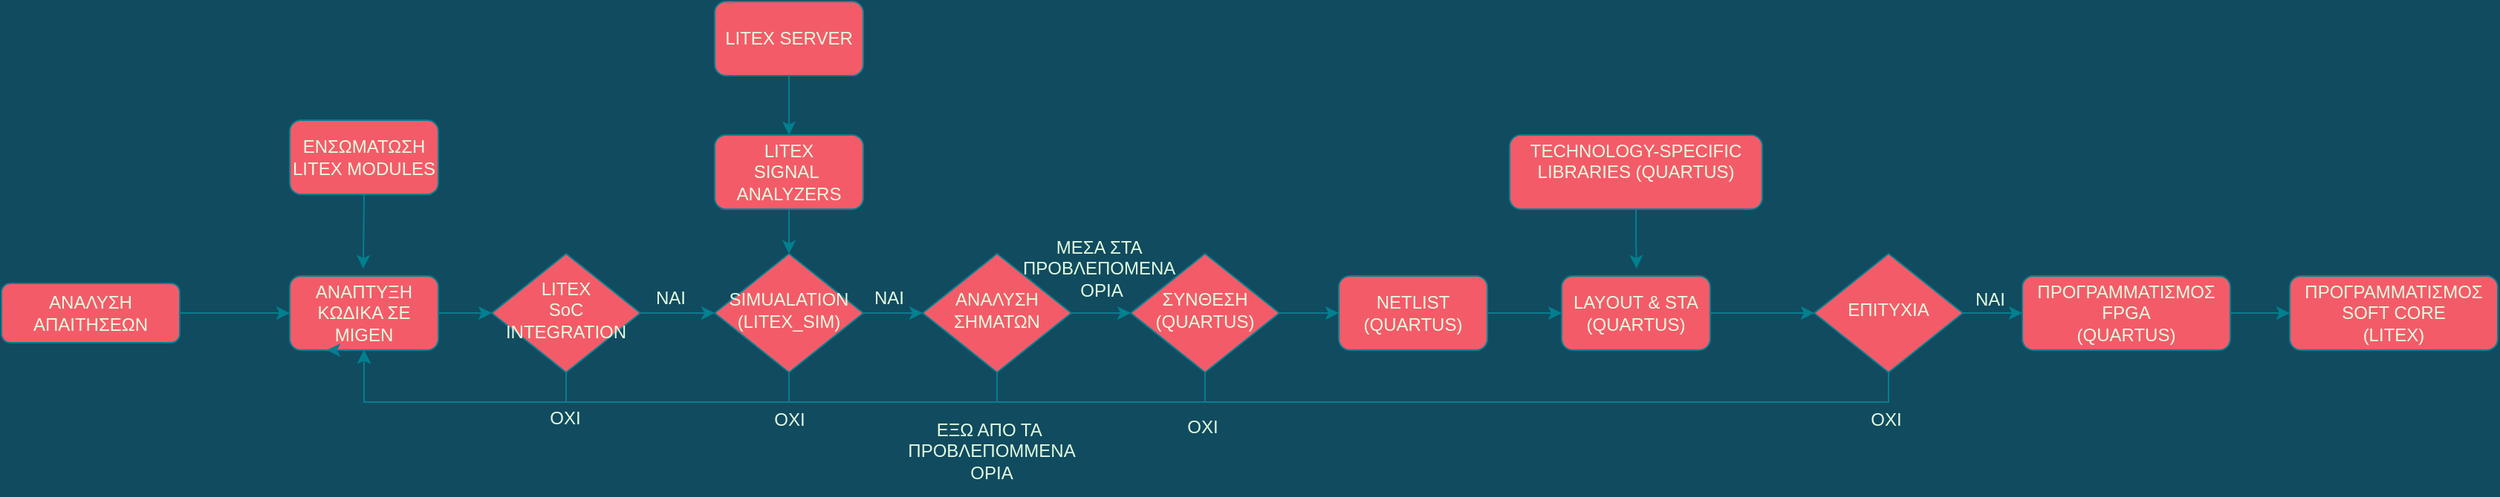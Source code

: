 <mxfile version="20.2.3" type="device"><diagram id="C5RBs43oDa-KdzZeNtuy" name="Page-1"><mxGraphModel dx="1715" dy="986" grid="1" gridSize="10" guides="1" tooltips="1" connect="1" arrows="1" fold="1" page="1" pageScale="1" pageWidth="827" pageHeight="1169" background="#114B5F" math="0" shadow="0"><root><mxCell id="WIyWlLk6GJQsqaUBKTNV-0"/><mxCell id="WIyWlLk6GJQsqaUBKTNV-1" parent="WIyWlLk6GJQsqaUBKTNV-0"/><mxCell id="X-balI2e9UQhPHBPU7mg-12" style="edgeStyle=orthogonalEdgeStyle;rounded=0;orthogonalLoop=1;jettySize=auto;html=1;exitX=1;exitY=0.5;exitDx=0;exitDy=0;entryX=0;entryY=0.5;entryDx=0;entryDy=0;fontColor=#E4FDE1;strokeColor=#028090;fillColor=#F45B69;" edge="1" parent="WIyWlLk6GJQsqaUBKTNV-1" source="WIyWlLk6GJQsqaUBKTNV-3" target="WIyWlLk6GJQsqaUBKTNV-12"><mxGeometry relative="1" as="geometry"/></mxCell><mxCell id="WIyWlLk6GJQsqaUBKTNV-3" value="ΑΝΑΛΥΣΗ ΑΠΑΙΤΗΣΕΩΝ" style="rounded=1;whiteSpace=wrap;html=1;fontSize=12;glass=0;strokeWidth=1;shadow=0;fillColor=#F45B69;strokeColor=#028090;fontColor=#E4FDE1;" parent="WIyWlLk6GJQsqaUBKTNV-1" vertex="1"><mxGeometry x="80" y="320" width="120" height="40" as="geometry"/></mxCell><mxCell id="X-balI2e9UQhPHBPU7mg-15" style="edgeStyle=orthogonalEdgeStyle;rounded=0;orthogonalLoop=1;jettySize=auto;html=1;exitX=0.5;exitY=1;exitDx=0;exitDy=0;entryX=0.5;entryY=1;entryDx=0;entryDy=0;fontColor=#E4FDE1;strokeColor=#028090;fillColor=#F45B69;" edge="1" parent="WIyWlLk6GJQsqaUBKTNV-1" source="WIyWlLk6GJQsqaUBKTNV-10" target="WIyWlLk6GJQsqaUBKTNV-12"><mxGeometry relative="1" as="geometry"/></mxCell><mxCell id="X-balI2e9UQhPHBPU7mg-17" style="edgeStyle=orthogonalEdgeStyle;rounded=0;orthogonalLoop=1;jettySize=auto;html=1;exitX=1;exitY=0.5;exitDx=0;exitDy=0;entryX=0;entryY=0.5;entryDx=0;entryDy=0;fontColor=#E4FDE1;strokeColor=#028090;fillColor=#F45B69;" edge="1" parent="WIyWlLk6GJQsqaUBKTNV-1" source="WIyWlLk6GJQsqaUBKTNV-10" target="X-balI2e9UQhPHBPU7mg-4"><mxGeometry relative="1" as="geometry"/></mxCell><mxCell id="WIyWlLk6GJQsqaUBKTNV-10" value="LITEX&lt;br&gt;SoC&lt;br&gt;INTEGRATION" style="rhombus;whiteSpace=wrap;html=1;shadow=0;fontFamily=Helvetica;fontSize=12;align=center;strokeWidth=1;spacing=6;spacingTop=-4;fillColor=#F45B69;strokeColor=#028090;fontColor=#E4FDE1;" parent="WIyWlLk6GJQsqaUBKTNV-1" vertex="1"><mxGeometry x="410" y="300" width="100" height="80" as="geometry"/></mxCell><mxCell id="X-balI2e9UQhPHBPU7mg-14" style="edgeStyle=orthogonalEdgeStyle;rounded=0;orthogonalLoop=1;jettySize=auto;html=1;exitX=1;exitY=0.5;exitDx=0;exitDy=0;entryX=0;entryY=0.5;entryDx=0;entryDy=0;fontColor=#E4FDE1;strokeColor=#028090;fillColor=#F45B69;" edge="1" parent="WIyWlLk6GJQsqaUBKTNV-1" source="WIyWlLk6GJQsqaUBKTNV-12" target="WIyWlLk6GJQsqaUBKTNV-10"><mxGeometry relative="1" as="geometry"/></mxCell><mxCell id="WIyWlLk6GJQsqaUBKTNV-12" value="ΑΝΑΠΤΥΞΗ ΚΩΔΙΚΑ ΣΕ MIGEN" style="rounded=1;whiteSpace=wrap;html=1;fontSize=12;glass=0;strokeWidth=1;shadow=0;fillColor=#F45B69;strokeColor=#028090;fontColor=#E4FDE1;" parent="WIyWlLk6GJQsqaUBKTNV-1" vertex="1"><mxGeometry x="274" y="315" width="100" height="50" as="geometry"/></mxCell><mxCell id="X-balI2e9UQhPHBPU7mg-13" style="edgeStyle=orthogonalEdgeStyle;rounded=0;orthogonalLoop=1;jettySize=auto;html=1;exitX=0.5;exitY=1;exitDx=0;exitDy=0;fontColor=#E4FDE1;strokeColor=#028090;fillColor=#F45B69;" edge="1" parent="WIyWlLk6GJQsqaUBKTNV-1" source="X-balI2e9UQhPHBPU7mg-2"><mxGeometry relative="1" as="geometry"><mxPoint x="323.462" y="310" as="targetPoint"/></mxGeometry></mxCell><mxCell id="X-balI2e9UQhPHBPU7mg-2" value="ΕΝΣΩΜΑΤΩΣΗ&lt;br&gt;LITEX MODULES" style="rounded=1;whiteSpace=wrap;html=1;fontSize=12;glass=0;strokeWidth=1;shadow=0;fillColor=#F45B69;strokeColor=#028090;fontColor=#E4FDE1;" vertex="1" parent="WIyWlLk6GJQsqaUBKTNV-1"><mxGeometry x="274" y="210" width="100" height="50" as="geometry"/></mxCell><mxCell id="X-balI2e9UQhPHBPU7mg-23" style="edgeStyle=orthogonalEdgeStyle;rounded=0;orthogonalLoop=1;jettySize=auto;html=1;exitX=1;exitY=0.5;exitDx=0;exitDy=0;entryX=0;entryY=0.5;entryDx=0;entryDy=0;fontColor=#E4FDE1;strokeColor=#028090;fillColor=#F45B69;" edge="1" parent="WIyWlLk6GJQsqaUBKTNV-1" source="X-balI2e9UQhPHBPU7mg-3" target="X-balI2e9UQhPHBPU7mg-5"><mxGeometry relative="1" as="geometry"/></mxCell><mxCell id="X-balI2e9UQhPHBPU7mg-25" style="edgeStyle=orthogonalEdgeStyle;rounded=0;orthogonalLoop=1;jettySize=auto;html=1;exitX=0.5;exitY=1;exitDx=0;exitDy=0;entryX=0.5;entryY=1;entryDx=0;entryDy=0;fontColor=#E4FDE1;strokeColor=#028090;fillColor=#F45B69;" edge="1" parent="WIyWlLk6GJQsqaUBKTNV-1" source="X-balI2e9UQhPHBPU7mg-3" target="WIyWlLk6GJQsqaUBKTNV-12"><mxGeometry relative="1" as="geometry"/></mxCell><mxCell id="X-balI2e9UQhPHBPU7mg-3" value="ΑΝΑΛΥΣΗ ΣΗΜΑΤΩΝ" style="rhombus;whiteSpace=wrap;html=1;shadow=0;fontFamily=Helvetica;fontSize=12;align=center;strokeWidth=1;spacing=6;spacingTop=-4;fillColor=#F45B69;strokeColor=#028090;fontColor=#E4FDE1;" vertex="1" parent="WIyWlLk6GJQsqaUBKTNV-1"><mxGeometry x="700" y="300" width="100" height="80" as="geometry"/></mxCell><mxCell id="X-balI2e9UQhPHBPU7mg-19" style="edgeStyle=orthogonalEdgeStyle;rounded=0;orthogonalLoop=1;jettySize=auto;html=1;exitX=0.5;exitY=1;exitDx=0;exitDy=0;entryX=0.5;entryY=1;entryDx=0;entryDy=0;fontColor=#E4FDE1;strokeColor=#028090;fillColor=#F45B69;" edge="1" parent="WIyWlLk6GJQsqaUBKTNV-1" source="X-balI2e9UQhPHBPU7mg-4" target="WIyWlLk6GJQsqaUBKTNV-12"><mxGeometry relative="1" as="geometry"/></mxCell><mxCell id="X-balI2e9UQhPHBPU7mg-21" style="edgeStyle=orthogonalEdgeStyle;rounded=0;orthogonalLoop=1;jettySize=auto;html=1;exitX=1;exitY=0.5;exitDx=0;exitDy=0;entryX=0;entryY=0.5;entryDx=0;entryDy=0;fontColor=#E4FDE1;strokeColor=#028090;fillColor=#F45B69;" edge="1" parent="WIyWlLk6GJQsqaUBKTNV-1" source="X-balI2e9UQhPHBPU7mg-4" target="X-balI2e9UQhPHBPU7mg-3"><mxGeometry relative="1" as="geometry"/></mxCell><mxCell id="X-balI2e9UQhPHBPU7mg-4" value="SIMUALATION&lt;br&gt;(LITEX_SIM)" style="rhombus;whiteSpace=wrap;html=1;shadow=0;fontFamily=Helvetica;fontSize=12;align=center;strokeWidth=1;spacing=6;spacingTop=-4;fillColor=#F45B69;strokeColor=#028090;fontColor=#E4FDE1;" vertex="1" parent="WIyWlLk6GJQsqaUBKTNV-1"><mxGeometry x="560" y="300" width="100" height="80" as="geometry"/></mxCell><mxCell id="X-balI2e9UQhPHBPU7mg-27" style="edgeStyle=orthogonalEdgeStyle;rounded=0;orthogonalLoop=1;jettySize=auto;html=1;exitX=0.5;exitY=1;exitDx=0;exitDy=0;entryX=0.5;entryY=1;entryDx=0;entryDy=0;fontColor=#E4FDE1;strokeColor=#028090;fillColor=#F45B69;" edge="1" parent="WIyWlLk6GJQsqaUBKTNV-1" source="X-balI2e9UQhPHBPU7mg-5" target="WIyWlLk6GJQsqaUBKTNV-12"><mxGeometry relative="1" as="geometry"/></mxCell><mxCell id="X-balI2e9UQhPHBPU7mg-29" style="edgeStyle=orthogonalEdgeStyle;rounded=0;orthogonalLoop=1;jettySize=auto;html=1;exitX=1;exitY=0.5;exitDx=0;exitDy=0;entryX=0;entryY=0.5;entryDx=0;entryDy=0;fontColor=#E4FDE1;strokeColor=#028090;fillColor=#F45B69;" edge="1" parent="WIyWlLk6GJQsqaUBKTNV-1" source="X-balI2e9UQhPHBPU7mg-5" target="X-balI2e9UQhPHBPU7mg-6"><mxGeometry relative="1" as="geometry"/></mxCell><mxCell id="X-balI2e9UQhPHBPU7mg-5" value="ΣΥΝΘΕΣΗ&lt;br&gt;(QUARTUS)" style="rhombus;whiteSpace=wrap;html=1;shadow=0;fontFamily=Helvetica;fontSize=12;align=center;strokeWidth=1;spacing=6;spacingTop=-4;fillColor=#F45B69;strokeColor=#028090;fontColor=#E4FDE1;" vertex="1" parent="WIyWlLk6GJQsqaUBKTNV-1"><mxGeometry x="840" y="300" width="100" height="80" as="geometry"/></mxCell><mxCell id="X-balI2e9UQhPHBPU7mg-30" style="edgeStyle=orthogonalEdgeStyle;rounded=0;orthogonalLoop=1;jettySize=auto;html=1;exitX=1;exitY=0.5;exitDx=0;exitDy=0;entryX=0;entryY=0.5;entryDx=0;entryDy=0;fontColor=#E4FDE1;strokeColor=#028090;fillColor=#F45B69;" edge="1" parent="WIyWlLk6GJQsqaUBKTNV-1" source="X-balI2e9UQhPHBPU7mg-6" target="X-balI2e9UQhPHBPU7mg-7"><mxGeometry relative="1" as="geometry"/></mxCell><mxCell id="X-balI2e9UQhPHBPU7mg-6" value="NETLIST (QUARTUS)" style="rounded=1;whiteSpace=wrap;html=1;fontSize=12;glass=0;strokeWidth=1;shadow=0;fillColor=#F45B69;strokeColor=#028090;fontColor=#E4FDE1;" vertex="1" parent="WIyWlLk6GJQsqaUBKTNV-1"><mxGeometry x="980" y="315" width="100" height="50" as="geometry"/></mxCell><mxCell id="X-balI2e9UQhPHBPU7mg-32" style="edgeStyle=orthogonalEdgeStyle;rounded=0;orthogonalLoop=1;jettySize=auto;html=1;exitX=1;exitY=0.5;exitDx=0;exitDy=0;entryX=0;entryY=0.5;entryDx=0;entryDy=0;fontColor=#E4FDE1;strokeColor=#028090;fillColor=#F45B69;" edge="1" parent="WIyWlLk6GJQsqaUBKTNV-1" source="X-balI2e9UQhPHBPU7mg-7" target="X-balI2e9UQhPHBPU7mg-9"><mxGeometry relative="1" as="geometry"/></mxCell><mxCell id="X-balI2e9UQhPHBPU7mg-7" value="LAYOUT &amp;amp; STA&lt;br&gt;(QUARTUS)" style="rounded=1;whiteSpace=wrap;html=1;fontSize=12;glass=0;strokeWidth=1;shadow=0;fillColor=#F45B69;strokeColor=#028090;fontColor=#E4FDE1;" vertex="1" parent="WIyWlLk6GJQsqaUBKTNV-1"><mxGeometry x="1130" y="315" width="100" height="50" as="geometry"/></mxCell><mxCell id="X-balI2e9UQhPHBPU7mg-31" style="edgeStyle=orthogonalEdgeStyle;rounded=0;orthogonalLoop=1;jettySize=auto;html=1;exitX=0.5;exitY=1;exitDx=0;exitDy=0;fontColor=#E4FDE1;strokeColor=#028090;fillColor=#F45B69;" edge="1" parent="WIyWlLk6GJQsqaUBKTNV-1" source="X-balI2e9UQhPHBPU7mg-8"><mxGeometry relative="1" as="geometry"><mxPoint x="1180.385" y="310" as="targetPoint"/></mxGeometry></mxCell><mxCell id="X-balI2e9UQhPHBPU7mg-8" value="TECHNOLOGY-SPECIFIC LIBRARIES (QUARTUS)&lt;br&gt;&amp;nbsp;&lt;span style=&quot;color: rgba(0, 0, 0, 0); font-family: monospace; font-size: 0px; text-align: start;&quot;&gt;%3CmxGraphModel%3E%3Croot%3E%3CmxCell%20id%3D%220%22%2F%3E%3CmxCell%20id%3D%221%22%20parent%3D%220%22%2F%3E%3CmxCell%20id%3D%222%22%20value%3D%22LAYOUT%20%26amp%3Bamp%3B%20STA%26lt%3Bbr%26gt%3B(QUARTUS)%22%20style%3D%22rounded%3D1%3BwhiteSpace%3Dwrap%3Bhtml%3D1%3BfontSize%3D12%3Bglass%3D0%3BstrokeWidth%3D1%3Bshadow%3D0%3BfillColor%3D%23F45B69%3BstrokeColor%3D%23028090%3BfontColor%3D%23E4FDE1%3B%22%20vertex%3D%221%22%20parent%3D%221%22%3E%3CmxGeometry%20x%3D%221130%22%20y%3D%22315%22%20width%3D%22100%22%20height%3D%2250%22%20as%3D%22geometry%22%2F%3E%3C%2FmxCell%3E%3C%2Froot%3E%3C%2FmxGraphModel%3E&amp;nbsp;&lt;/span&gt;" style="rounded=1;whiteSpace=wrap;html=1;fontSize=12;glass=0;strokeWidth=1;shadow=0;fillColor=#F45B69;strokeColor=#028090;fontColor=#E4FDE1;" vertex="1" parent="WIyWlLk6GJQsqaUBKTNV-1"><mxGeometry x="1095" y="220" width="170" height="50" as="geometry"/></mxCell><mxCell id="X-balI2e9UQhPHBPU7mg-33" style="edgeStyle=orthogonalEdgeStyle;rounded=0;orthogonalLoop=1;jettySize=auto;html=1;exitX=0.5;exitY=1;exitDx=0;exitDy=0;entryX=0.25;entryY=1;entryDx=0;entryDy=0;fontColor=#E4FDE1;strokeColor=#028090;fillColor=#F45B69;" edge="1" parent="WIyWlLk6GJQsqaUBKTNV-1" source="X-balI2e9UQhPHBPU7mg-9" target="WIyWlLk6GJQsqaUBKTNV-12"><mxGeometry relative="1" as="geometry"><Array as="points"><mxPoint x="1350" y="400"/><mxPoint x="324" y="400"/><mxPoint x="324" y="365"/></Array></mxGeometry></mxCell><mxCell id="X-balI2e9UQhPHBPU7mg-34" style="edgeStyle=orthogonalEdgeStyle;rounded=0;orthogonalLoop=1;jettySize=auto;html=1;exitX=1;exitY=0.5;exitDx=0;exitDy=0;entryX=0;entryY=0.5;entryDx=0;entryDy=0;fontColor=#E4FDE1;strokeColor=#028090;fillColor=#F45B69;" edge="1" parent="WIyWlLk6GJQsqaUBKTNV-1" source="X-balI2e9UQhPHBPU7mg-9" target="X-balI2e9UQhPHBPU7mg-10"><mxGeometry relative="1" as="geometry"/></mxCell><mxCell id="X-balI2e9UQhPHBPU7mg-9" value="ΕΠΙΤΥΧΙΑ" style="rhombus;whiteSpace=wrap;html=1;shadow=0;fontFamily=Helvetica;fontSize=12;align=center;strokeWidth=1;spacing=6;spacingTop=-4;fillColor=#F45B69;strokeColor=#028090;fontColor=#E4FDE1;" vertex="1" parent="WIyWlLk6GJQsqaUBKTNV-1"><mxGeometry x="1300" y="300" width="100" height="80" as="geometry"/></mxCell><mxCell id="X-balI2e9UQhPHBPU7mg-37" style="edgeStyle=orthogonalEdgeStyle;rounded=0;orthogonalLoop=1;jettySize=auto;html=1;exitX=1;exitY=0.5;exitDx=0;exitDy=0;entryX=0;entryY=0.5;entryDx=0;entryDy=0;fontColor=#E4FDE1;strokeColor=#028090;fillColor=#F45B69;" edge="1" parent="WIyWlLk6GJQsqaUBKTNV-1" source="X-balI2e9UQhPHBPU7mg-10" target="X-balI2e9UQhPHBPU7mg-11"><mxGeometry relative="1" as="geometry"/></mxCell><mxCell id="X-balI2e9UQhPHBPU7mg-10" value="ΠΡΟΓΡΑΜΜΑΤΙΣΜΟΣ&lt;br&gt;FPGA&lt;br&gt;(QUARTUS)" style="rounded=1;whiteSpace=wrap;html=1;fontSize=12;glass=0;strokeWidth=1;shadow=0;fillColor=#F45B69;strokeColor=#028090;fontColor=#E4FDE1;" vertex="1" parent="WIyWlLk6GJQsqaUBKTNV-1"><mxGeometry x="1440" y="315" width="140" height="50" as="geometry"/></mxCell><mxCell id="X-balI2e9UQhPHBPU7mg-11" value="ΠΡΟΓΡΑΜΜΑΤΙΣΜΟΣ&lt;br&gt;SOFT CORE&lt;br&gt;(LITEX)" style="rounded=1;whiteSpace=wrap;html=1;fontSize=12;glass=0;strokeWidth=1;shadow=0;fillColor=#F45B69;strokeColor=#028090;fontColor=#E4FDE1;" vertex="1" parent="WIyWlLk6GJQsqaUBKTNV-1"><mxGeometry x="1620" y="315" width="140" height="50" as="geometry"/></mxCell><mxCell id="X-balI2e9UQhPHBPU7mg-16" value="OXI" style="text;html=1;align=center;verticalAlign=middle;resizable=0;points=[];autosize=1;strokeColor=none;fillColor=none;fontColor=#E4FDE1;" vertex="1" parent="WIyWlLk6GJQsqaUBKTNV-1"><mxGeometry x="439" y="396" width="40" height="30" as="geometry"/></mxCell><mxCell id="X-balI2e9UQhPHBPU7mg-18" value="ΝΑΙ" style="text;html=1;align=center;verticalAlign=middle;resizable=0;points=[];autosize=1;strokeColor=none;fillColor=none;fontColor=#E4FDE1;" vertex="1" parent="WIyWlLk6GJQsqaUBKTNV-1"><mxGeometry x="510" y="315" width="40" height="30" as="geometry"/></mxCell><mxCell id="X-balI2e9UQhPHBPU7mg-20" value="ΟΧΙ" style="text;html=1;align=center;verticalAlign=middle;resizable=0;points=[];autosize=1;strokeColor=none;fillColor=none;fontColor=#E4FDE1;" vertex="1" parent="WIyWlLk6GJQsqaUBKTNV-1"><mxGeometry x="590" y="397" width="40" height="30" as="geometry"/></mxCell><mxCell id="X-balI2e9UQhPHBPU7mg-22" value="ΝΑΙ" style="text;html=1;align=center;verticalAlign=middle;resizable=0;points=[];autosize=1;strokeColor=none;fillColor=none;fontColor=#E4FDE1;" vertex="1" parent="WIyWlLk6GJQsqaUBKTNV-1"><mxGeometry x="657" y="315" width="40" height="30" as="geometry"/></mxCell><mxCell id="X-balI2e9UQhPHBPU7mg-24" value="ΜΕΣΑ ΣΤΑ&amp;nbsp;&lt;br&gt;ΠΡΟΒΛΕΠΟΜΕΝΑ&amp;nbsp;&lt;br&gt;ΟΡΙΑ" style="text;html=1;align=center;verticalAlign=middle;resizable=0;points=[];autosize=1;strokeColor=none;fillColor=none;fontColor=#E4FDE1;" vertex="1" parent="WIyWlLk6GJQsqaUBKTNV-1"><mxGeometry x="755" y="280" width="130" height="60" as="geometry"/></mxCell><mxCell id="X-balI2e9UQhPHBPU7mg-26" value="ΕΞΩ ΑΠΟ ΤΑ&amp;nbsp;&lt;br&gt;ΠΡΟΒΛΕΠΟΜΜΕΝΑ&lt;br&gt;ΟΡΙΑ" style="text;html=1;align=center;verticalAlign=middle;resizable=0;points=[];autosize=1;strokeColor=none;fillColor=none;fontColor=#E4FDE1;" vertex="1" parent="WIyWlLk6GJQsqaUBKTNV-1"><mxGeometry x="676" y="403" width="140" height="60" as="geometry"/></mxCell><mxCell id="X-balI2e9UQhPHBPU7mg-28" value="ΟΧΙ" style="text;html=1;align=center;verticalAlign=middle;resizable=0;points=[];autosize=1;strokeColor=none;fillColor=none;fontColor=#E4FDE1;" vertex="1" parent="WIyWlLk6GJQsqaUBKTNV-1"><mxGeometry x="868" y="402" width="40" height="30" as="geometry"/></mxCell><mxCell id="X-balI2e9UQhPHBPU7mg-35" value="NAI" style="text;html=1;align=center;verticalAlign=middle;resizable=0;points=[];autosize=1;strokeColor=none;fillColor=none;fontColor=#E4FDE1;" vertex="1" parent="WIyWlLk6GJQsqaUBKTNV-1"><mxGeometry x="1398" y="316" width="40" height="30" as="geometry"/></mxCell><mxCell id="X-balI2e9UQhPHBPU7mg-36" value="OXI" style="text;html=1;align=center;verticalAlign=middle;resizable=0;points=[];autosize=1;strokeColor=none;fillColor=none;fontColor=#E4FDE1;" vertex="1" parent="WIyWlLk6GJQsqaUBKTNV-1"><mxGeometry x="1328" y="397" width="40" height="30" as="geometry"/></mxCell><mxCell id="X-balI2e9UQhPHBPU7mg-41" style="edgeStyle=orthogonalEdgeStyle;rounded=0;orthogonalLoop=1;jettySize=auto;html=1;exitX=0.5;exitY=1;exitDx=0;exitDy=0;entryX=0.5;entryY=0;entryDx=0;entryDy=0;fontColor=#E4FDE1;strokeColor=#028090;fillColor=#F45B69;" edge="1" parent="WIyWlLk6GJQsqaUBKTNV-1" source="X-balI2e9UQhPHBPU7mg-38" target="X-balI2e9UQhPHBPU7mg-4"><mxGeometry relative="1" as="geometry"/></mxCell><mxCell id="X-balI2e9UQhPHBPU7mg-38" value="LITEX&lt;br&gt;SIGNAL&amp;nbsp;&lt;br&gt;ANALYZERS" style="rounded=1;whiteSpace=wrap;html=1;fontSize=12;glass=0;strokeWidth=1;shadow=0;fillColor=#F45B69;strokeColor=#028090;fontColor=#E4FDE1;" vertex="1" parent="WIyWlLk6GJQsqaUBKTNV-1"><mxGeometry x="560" y="220" width="100" height="50" as="geometry"/></mxCell><mxCell id="X-balI2e9UQhPHBPU7mg-40" style="edgeStyle=orthogonalEdgeStyle;rounded=0;orthogonalLoop=1;jettySize=auto;html=1;exitX=0.5;exitY=1;exitDx=0;exitDy=0;entryX=0.5;entryY=0;entryDx=0;entryDy=0;fontColor=#E4FDE1;strokeColor=#028090;fillColor=#F45B69;" edge="1" parent="WIyWlLk6GJQsqaUBKTNV-1" source="X-balI2e9UQhPHBPU7mg-39" target="X-balI2e9UQhPHBPU7mg-38"><mxGeometry relative="1" as="geometry"/></mxCell><mxCell id="X-balI2e9UQhPHBPU7mg-39" value="LITEX SERVER" style="rounded=1;whiteSpace=wrap;html=1;fontSize=12;glass=0;strokeWidth=1;shadow=0;fillColor=#F45B69;strokeColor=#028090;fontColor=#E4FDE1;" vertex="1" parent="WIyWlLk6GJQsqaUBKTNV-1"><mxGeometry x="560" y="130" width="100" height="50" as="geometry"/></mxCell></root></mxGraphModel></diagram></mxfile>